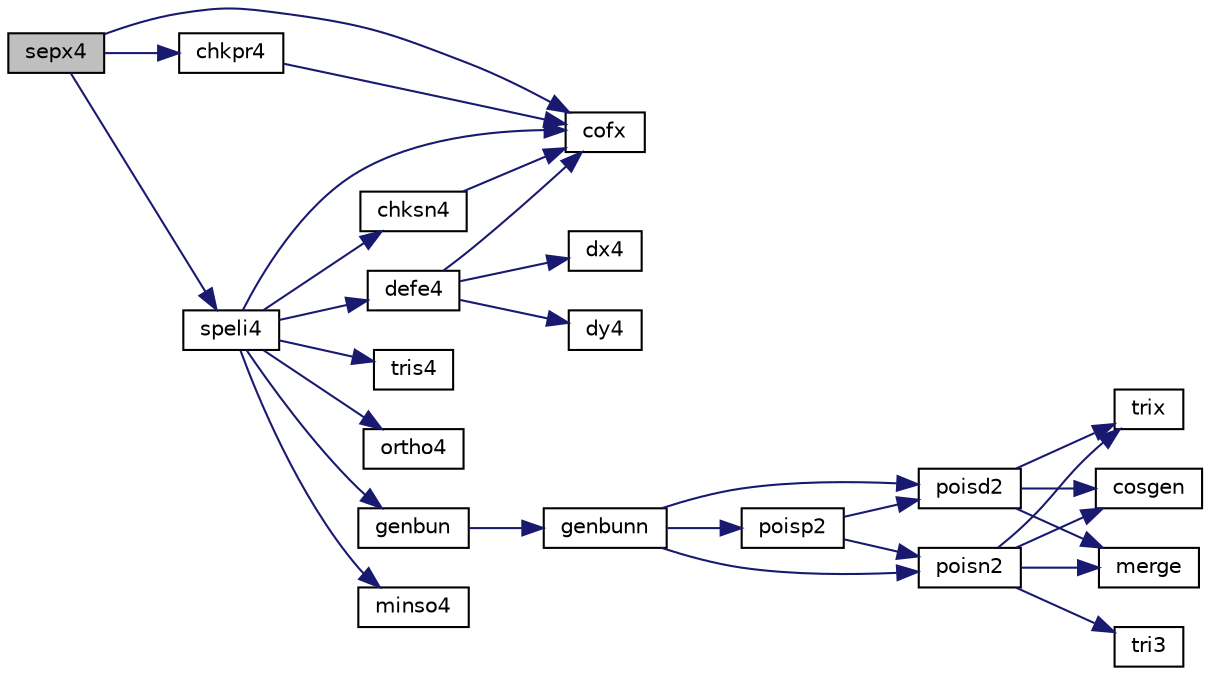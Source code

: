 digraph "sepx4"
{
  edge [fontname="Helvetica",fontsize="10",labelfontname="Helvetica",labelfontsize="10"];
  node [fontname="Helvetica",fontsize="10",shape=record];
  rankdir="LR";
  Node1 [label="sepx4",height=0.2,width=0.4,color="black", fillcolor="grey75", style="filled", fontcolor="black"];
  Node1 -> Node2 [color="midnightblue",fontsize="10",style="solid"];
  Node2 [label="cofx",height=0.2,width=0.4,color="black", fillcolor="white", style="filled",URL="$_interface_fortran_8h.html#a4f14a409ba34140311990298a81abab4"];
  Node1 -> Node3 [color="midnightblue",fontsize="10",style="solid"];
  Node3 [label="chkpr4",height=0.2,width=0.4,color="black", fillcolor="white", style="filled",URL="$poisson_8f.html#a82f42c45b2e6677f11e94429b26e1663"];
  Node3 -> Node2 [color="midnightblue",fontsize="10",style="solid"];
  Node1 -> Node4 [color="midnightblue",fontsize="10",style="solid"];
  Node4 [label="speli4",height=0.2,width=0.4,color="black", fillcolor="white", style="filled",URL="$poisson_8f.html#a5dc2044995a8b7eba5b7d6e919f893e1"];
  Node4 -> Node2 [color="midnightblue",fontsize="10",style="solid"];
  Node4 -> Node5 [color="midnightblue",fontsize="10",style="solid"];
  Node5 [label="chksn4",height=0.2,width=0.4,color="black", fillcolor="white", style="filled",URL="$poisson_8f.html#a2ddc05f3ab4714b20a9d185411ae1ac8"];
  Node5 -> Node2 [color="midnightblue",fontsize="10",style="solid"];
  Node4 -> Node6 [color="midnightblue",fontsize="10",style="solid"];
  Node6 [label="tris4",height=0.2,width=0.4,color="black", fillcolor="white", style="filled",URL="$poisson_8f.html#acc6b03c725e2ea27649e45764c502fb2"];
  Node4 -> Node7 [color="midnightblue",fontsize="10",style="solid"];
  Node7 [label="ortho4",height=0.2,width=0.4,color="black", fillcolor="white", style="filled",URL="$poisson_8f.html#a1ac1a469b1d6fa84bbdc9a8743706153"];
  Node4 -> Node8 [color="midnightblue",fontsize="10",style="solid"];
  Node8 [label="genbun",height=0.2,width=0.4,color="black", fillcolor="white", style="filled",URL="$genbun_8f.html#a3d194cbf4bd93aac8206ca4df3068ee9"];
  Node8 -> Node9 [color="midnightblue",fontsize="10",style="solid"];
  Node9 [label="genbunn",height=0.2,width=0.4,color="black", fillcolor="white", style="filled",URL="$genbun_8f.html#a84efdaa64a5ea5a70e43a16b743279e9"];
  Node9 -> Node10 [color="midnightblue",fontsize="10",style="solid"];
  Node10 [label="poisp2",height=0.2,width=0.4,color="black", fillcolor="white", style="filled",URL="$genbun_8f.html#aaa1fe08ecf01ed90ae4a2c1cf5be95ce"];
  Node10 -> Node11 [color="midnightblue",fontsize="10",style="solid"];
  Node11 [label="poisd2",height=0.2,width=0.4,color="black", fillcolor="white", style="filled",URL="$genbun_8f.html#a0764fedadc183c9ff523c436a98a570c"];
  Node11 -> Node12 [color="midnightblue",fontsize="10",style="solid"];
  Node12 [label="trix",height=0.2,width=0.4,color="black", fillcolor="white", style="filled",URL="$gnbnaux_8f.html#a7822bc5b65c017cec3010a9f33cb316f"];
  Node11 -> Node13 [color="midnightblue",fontsize="10",style="solid"];
  Node13 [label="cosgen",height=0.2,width=0.4,color="black", fillcolor="white", style="filled",URL="$gnbnaux_8f.html#aef77c4415ca0759b213e0c9f88223ab3"];
  Node11 -> Node14 [color="midnightblue",fontsize="10",style="solid"];
  Node14 [label="merge",height=0.2,width=0.4,color="black", fillcolor="white", style="filled",URL="$gnbnaux_8f.html#a231b7bb127bbc680c262deff2cfb3aee"];
  Node10 -> Node15 [color="midnightblue",fontsize="10",style="solid"];
  Node15 [label="poisn2",height=0.2,width=0.4,color="black", fillcolor="white", style="filled",URL="$genbun_8f.html#a1a3286c2c2ed3988f551533a53fd6940"];
  Node15 -> Node13 [color="midnightblue",fontsize="10",style="solid"];
  Node15 -> Node12 [color="midnightblue",fontsize="10",style="solid"];
  Node15 -> Node14 [color="midnightblue",fontsize="10",style="solid"];
  Node15 -> Node16 [color="midnightblue",fontsize="10",style="solid"];
  Node16 [label="tri3",height=0.2,width=0.4,color="black", fillcolor="white", style="filled",URL="$gnbnaux_8f.html#a3734e68dfa3022162c3f94650a43d8d9"];
  Node9 -> Node11 [color="midnightblue",fontsize="10",style="solid"];
  Node9 -> Node15 [color="midnightblue",fontsize="10",style="solid"];
  Node4 -> Node17 [color="midnightblue",fontsize="10",style="solid"];
  Node17 [label="minso4",height=0.2,width=0.4,color="black", fillcolor="white", style="filled",URL="$poisson_8f.html#a691b584433e3b4a9f083c04664d38ce7"];
  Node4 -> Node18 [color="midnightblue",fontsize="10",style="solid"];
  Node18 [label="defe4",height=0.2,width=0.4,color="black", fillcolor="white", style="filled",URL="$poisson_8f.html#a355d5a5f4d4f6d5d3949cb08dce619ef"];
  Node18 -> Node2 [color="midnightblue",fontsize="10",style="solid"];
  Node18 -> Node19 [color="midnightblue",fontsize="10",style="solid"];
  Node19 [label="dx4",height=0.2,width=0.4,color="black", fillcolor="white", style="filled",URL="$poisson_8f.html#a83808063c1fdd679d4b026ba63bd926d"];
  Node18 -> Node20 [color="midnightblue",fontsize="10",style="solid"];
  Node20 [label="dy4",height=0.2,width=0.4,color="black", fillcolor="white", style="filled",URL="$poisson_8f.html#a61a13ff9c3d8b209f2d82002f7d95620"];
}
